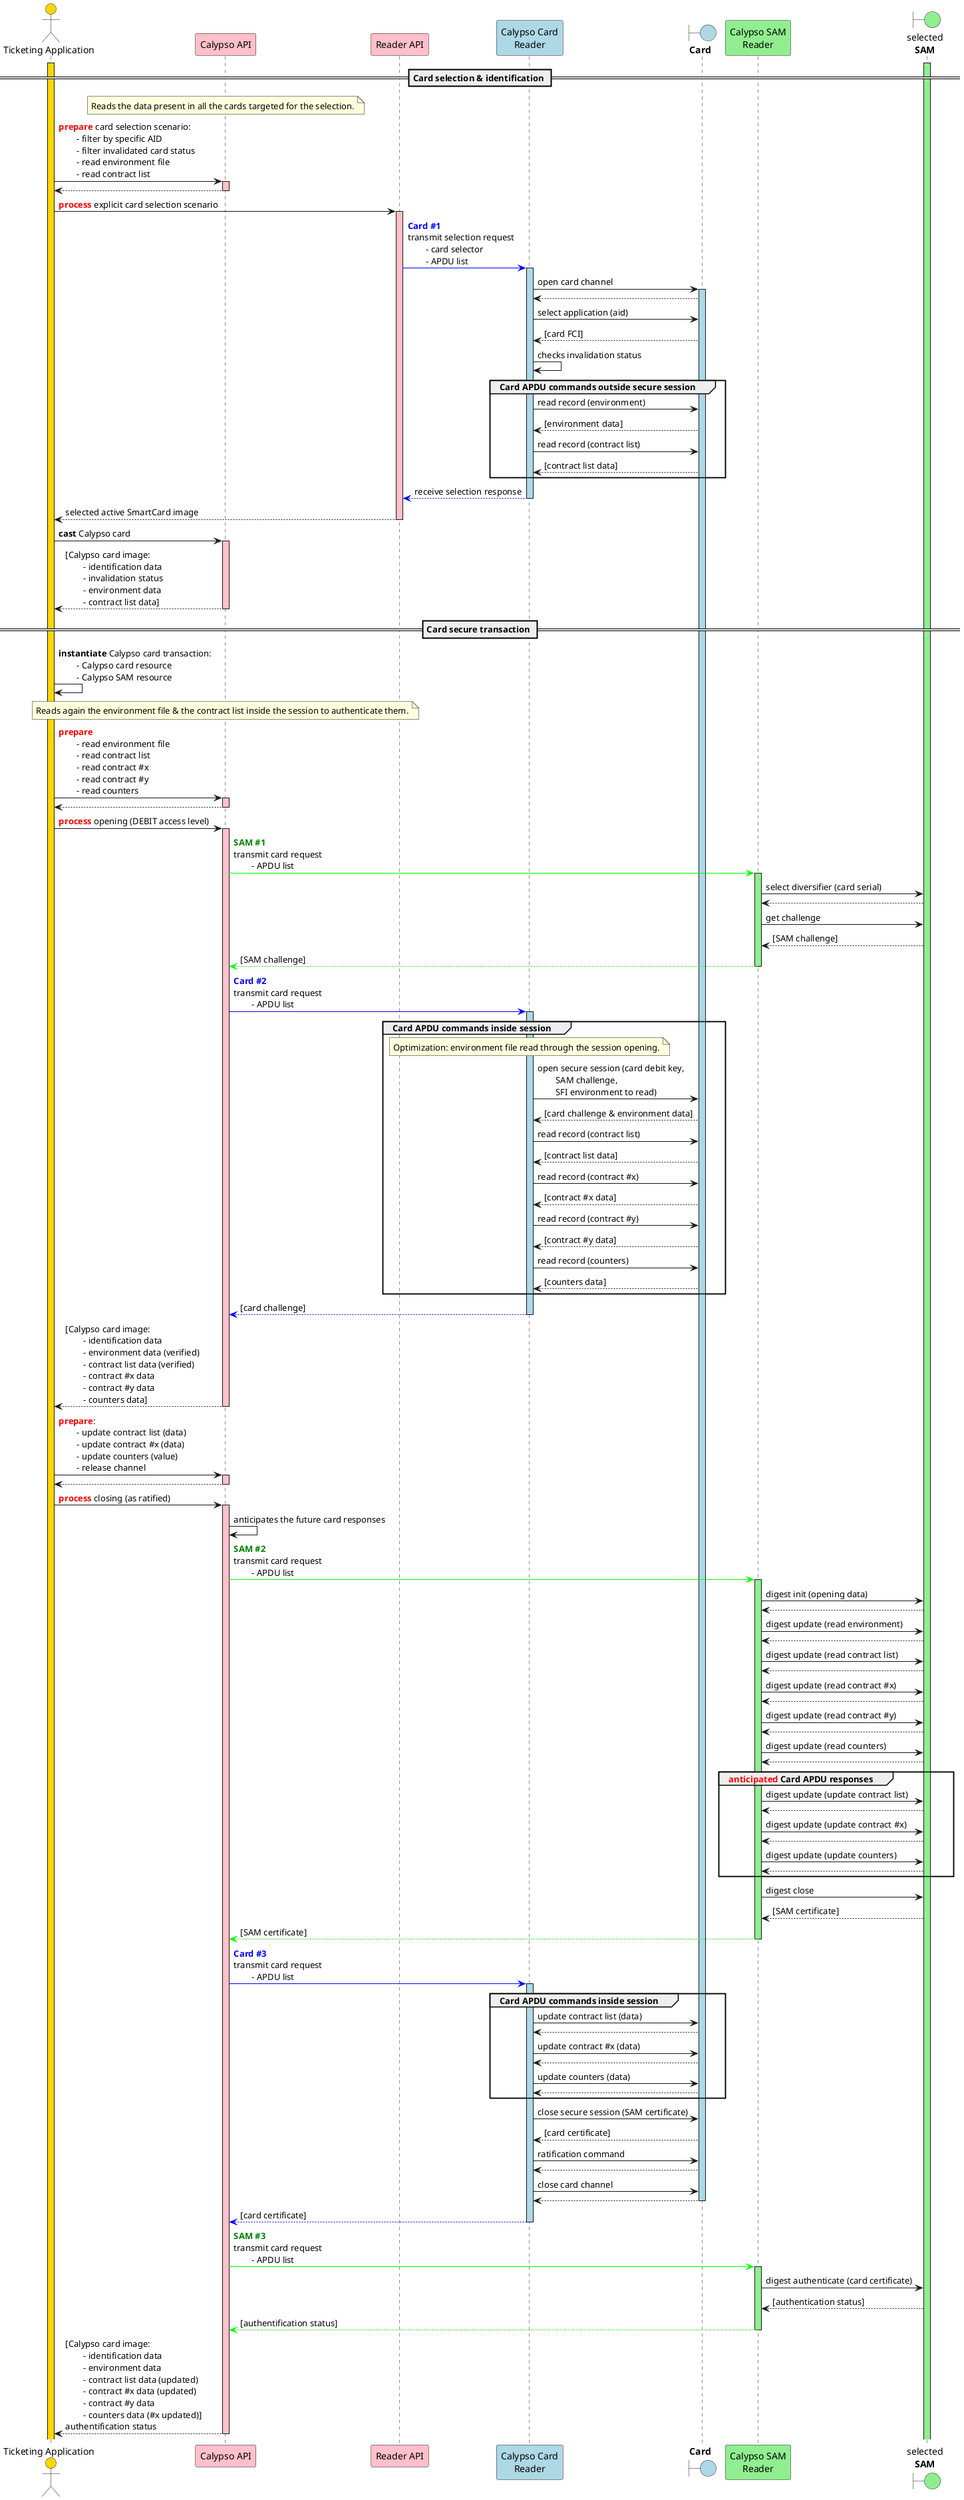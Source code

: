 @startuml

'skinparam ClassBorderColor #F1C40F
skinparam ClassBorderColor #D4AC0D
skinparam stereotypeABorderColor #A9DCDF
skinparam stereotypeIBorderColor #B4A7E5
skinparam stereotypeCBorderColor #ADD1B2
skinparam stereotypeEBorderColor #EB93DF
skinparam shadowing false

skinparam StateBorderColor #D4AC0D
skinparam ActivityBorderColor #D4AC0D

' Red
skinparam ClassBackgroundColor<<red>> #FDEDEC
skinparam ClassBorderColor<<red>> #E74C3C
hide <<red>> stereotype
' Purple
skinparam ClassBackgroundColor<<purple>> #F4ECF7
skinparam ClassBorderColor<<purple>> #8E44AD
hide <<purple>> stereotype
' blue
skinparam ClassBackgroundColor<<blue>> #EBF5FB
skinparam ClassBorderColor<<blue>> #3498DB
hide <<blue>> stereotype
' Green
skinparam ClassBackgroundColor<<green>> #EAFAF1
skinparam ClassBorderColor<<green>> #2ECC71
hide <<green>> stereotype

' Orange
skinparam ClassBackgroundColor<<orange>> #FDF2E9
skinparam ClassBorderColor<<orange>> #E67E22
hide <<orange>> stereotype

' Grey
skinparam ClassBackgroundColor<<grey>> #EAECEE
skinparam ClassBorderColor<<grey>> #2C3E50
hide <<grey>> stereotype

actor "Ticketing Application" as app #gold
participant "Calypso API" as capi #pink
participant "Reader API" as rapi #pink
participant "Calypso Card\nReader" as cardReader #lightBlue
boundary "**Card**" as card #lightBlue
participant "Calypso SAM\nReader" as samReader #lightGreen
boundary "selected\n**SAM**" as sam #lightGreen

activate app #gold
activate sam #lightGreen

== Card selection & identification ==

note over capi
    Reads the data present in all the cards targeted for the selection.
end note

app->capi: <font color=red>**prepare**</font> card selection scenario:\n\t- filter by specific AID\n\t- filter invalidated card status\n\t- read environment file\n\t- read contract list
activate capi  #pink
capi-->app
deactivate capi

app->rapi: <font color=red>**process**</font> explicit card selection scenario
activate rapi  #pink
rapi-[#0000FF]>cardReader: <font color=blue>**Card #1**</font>\ntransmit selection request\n\t- card selector\n\t- APDU list
activate cardReader #lightBlue

cardReader->card: open card channel
activate card #lightBlue
card-->cardReader
cardReader->card: select application (aid)
card-->cardReader: [card FCI]
cardReader->cardReader: checks invalidation status

group Card APDU commands outside secure session
    cardReader->card: read record (environment)
    card-->cardReader: [environment data]
    cardReader->card: read record (contract list)
    card-->cardReader: [contract list data]
end

cardReader--[#0000FF]>rapi: receive selection response
deactivate cardReader

rapi-->app: selected active SmartCard image
deactivate rapi

app->capi: **cast** Calypso card
activate capi  #pink
capi-->app: [Calypso card image:\n\t- identification data\n\t- invalidation status\n\t- environment data\n\t- contract list data]

deactivate capi

== Card secure transaction ==

app->app: **instantiate** Calypso card transaction:\n\t- Calypso card resource\n\t- Calypso SAM resource

note over capi
    Reads again the environment file & the contract list inside the session to authenticate them.
end note

app->capi: <font color=red>**prepare**</font>\n\t- read environment file\n\t- read contract list\n\t- read contract #x\n\t- read contract #y\n\t- read counters
activate capi  #pink
capi-->app
deactivate capi

app->capi: <font color=red>**process**</font> opening (DEBIT access level)
activate capi  #pink

capi-[#00FF00]>samReader: <font color=green>**SAM #1**<font color=red>\ntransmit card request\n\t- APDU list
activate samReader #lightGreen
samReader->sam: select diversifier (card serial)
sam-->samReader
samReader->sam: get challenge
sam-->samReader: [SAM challenge]
samReader-[#00FF00]->capi: [SAM challenge]
deactivate samReader

capi-[#0000FF]>cardReader: <font color=blue>**Card #2**</font>\ntransmit card request\n\t- APDU list
activate cardReader #lightBlue

group Card APDU commands inside session
note over cardReader
    Optimization: environment file read through the session opening.
end note

    cardReader->card: open secure session (card debit key,\n\tSAM challenge,\n\tSFI environment to read)
    card-->cardReader: [card challenge & environment data]
    cardReader->card: read record (contract list)
    card-->cardReader: [contract list data]
    cardReader->card: read record (contract #x)
    card-->cardReader: [contract #x data]
    cardReader->card: read record (contract #y)
    card-->cardReader: [contract #y data]
    cardReader->card: read record (counters)
    card-->cardReader: [counters data]
end

cardReader--[#0000FF]>capi: [card challenge]
deactivate cardReader

capi-->app: [Calypso card image:\n\t- identification data\n\t- environment data (verified)\n\t- contract list data (verified)\n\t- contract #x data\n\t- contract #y data\n\t- counters data]
deactivate capi

app->capi: <font color=red>**prepare**</font>:\n\t- update contract list (data)\n\t- update contract #x (data)\n\t- update counters (value)\n\t- release channel
activate capi  #pink

capi-->app
deactivate capi

app->capi: <font color=red>**process**</font> closing (as ratified)
activate capi  #pink
capi->capi: anticipates the future card responses

capi-[#00FF00]>samReader: <font color=green>**SAM #2**</font>\ntransmit card request\n\t- APDU list
activate samReader #lightGreen

samReader->sam: digest init (opening data)
sam-->samReader
samReader->sam: digest update (read environment)
sam-->samReader
samReader->sam: digest update (read contract list)
sam-->samReader
samReader->sam: digest update (read contract #x)
sam-->samReader
samReader->sam: digest update (read contract #y)
sam-->samReader
samReader->sam: digest update (read counters)
sam-->samReader
group <font color=red>**anticipated**</font> Card APDU responses
    samReader->sam: digest update (update contract list)
    sam-->samReader
    samReader->sam: digest update (update contract #x)
    sam-->samReader
    samReader->sam: digest update (update counters)
    sam-->samReader
end
samReader->sam: digest close
sam-->samReader: [SAM certificate]

samReader-[#00FF00]->capi: [SAM certificate]
deactivate samReader

capi-[#0000FF]>cardReader: <font color=blue>**Card #3**</font>\ntransmit card request\n\t- APDU list
activate cardReader #lightBlue

group Card APDU commands inside session
    cardReader->card: update contract list (data)
    card-->cardReader
    cardReader->card: update contract #x (data)
    card-->cardReader
    cardReader->card: update counters (data)
    card-->cardReader
end

cardReader->card: close secure session (SAM certificate)
card-->cardReader: [card certificate]
cardReader->card: ratification command
card-->cardReader
cardReader->card: close card channel
card-->cardReader
deactivate card

cardReader-[#0000FF]->capi: [card certificate]
deactivate cardReader

capi-[#00FF00]>samReader: <font color=green>**SAM #3**</font>\ntransmit card request\n\t- APDU list
activate samReader #lightGreen
samReader->sam: digest authenticate (card certificate)
sam-->samReader: [authentication status]

samReader-[#00FF00]->capi: [authentification status]
deactivate samReader

capi-->app: [Calypso card image:\n\t- identification data\n\t- environment data\n\t- contract list data (updated)\n\t- contract #x data (updated)\n\t- contract #y data\n\t- counters data (#x updated)]\nauthentification status
deactivate capi
@enduml